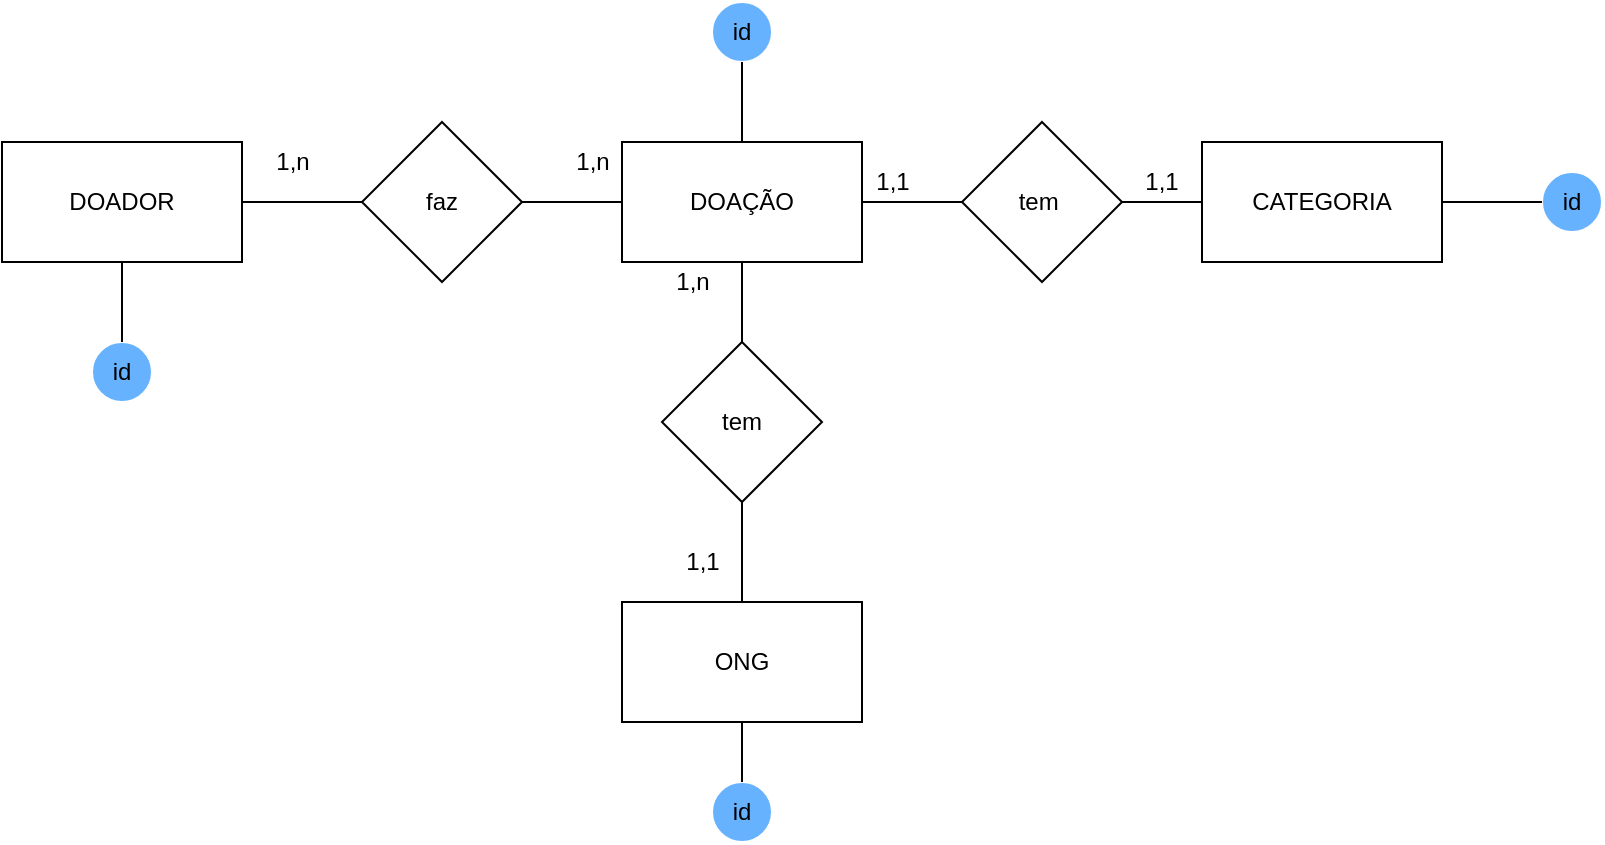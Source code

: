 <mxfile version="14.0.1" type="google"><diagram id="bUmfgjzyvVm1c-oO2VNS" name="Página-1"><mxGraphModel dx="1935" dy="1619" grid="1" gridSize="10" guides="1" tooltips="1" connect="1" arrows="1" fold="1" page="1" pageScale="1" pageWidth="827" pageHeight="1169" math="0" shadow="0"><root><mxCell id="0"/><mxCell id="1" parent="0"/><mxCell id="Uy37xvKwzadFhJlevVAF-1" value="&lt;font style=&quot;vertical-align: inherit&quot;&gt;&lt;font style=&quot;vertical-align: inherit&quot;&gt;CATEGORIA&lt;/font&gt;&lt;/font&gt;" style="rounded=0;whiteSpace=wrap;html=1;" parent="1" vertex="1"><mxGeometry x="560" y="50" width="120" height="60" as="geometry"/></mxCell><mxCell id="Uy37xvKwzadFhJlevVAF-2" value="&lt;font style=&quot;vertical-align: inherit&quot;&gt;&lt;font style=&quot;vertical-align: inherit&quot;&gt;tem&amp;nbsp;&lt;/font&gt;&lt;/font&gt;" style="rhombus;whiteSpace=wrap;html=1;" parent="1" vertex="1"><mxGeometry x="440" y="40" width="80" height="80" as="geometry"/></mxCell><mxCell id="Uy37xvKwzadFhJlevVAF-3" value="&lt;font style=&quot;vertical-align: inherit&quot;&gt;&lt;font style=&quot;vertical-align: inherit&quot;&gt;DOAÇÃO&lt;/font&gt;&lt;/font&gt;" style="rounded=0;whiteSpace=wrap;html=1;" parent="1" vertex="1"><mxGeometry x="270" y="50" width="120" height="60" as="geometry"/></mxCell><mxCell id="Uy37xvKwzadFhJlevVAF-4" value="" style="endArrow=none;html=1;entryX=1;entryY=0.5;entryDx=0;entryDy=0;exitX=0;exitY=0.5;exitDx=0;exitDy=0;" parent="1" source="Uy37xvKwzadFhJlevVAF-2" target="Uy37xvKwzadFhJlevVAF-3" edge="1"><mxGeometry width="50" height="50" relative="1" as="geometry"><mxPoint x="170" y="220" as="sourcePoint"/><mxPoint x="220" y="170" as="targetPoint"/></mxGeometry></mxCell><mxCell id="Uy37xvKwzadFhJlevVAF-5" value="" style="endArrow=none;html=1;entryX=1;entryY=0.5;entryDx=0;entryDy=0;exitX=0;exitY=0.5;exitDx=0;exitDy=0;" parent="1" source="Uy37xvKwzadFhJlevVAF-1" target="Uy37xvKwzadFhJlevVAF-2" edge="1"><mxGeometry width="50" height="50" relative="1" as="geometry"><mxPoint x="110" y="310" as="sourcePoint"/><mxPoint x="160" y="260" as="targetPoint"/></mxGeometry></mxCell><mxCell id="Uy37xvKwzadFhJlevVAF-6" value="&lt;font style=&quot;vertical-align: inherit&quot;&gt;&lt;font style=&quot;vertical-align: inherit&quot;&gt;1,1&lt;/font&gt;&lt;/font&gt;" style="text;html=1;strokeColor=none;fillColor=none;align=center;verticalAlign=middle;whiteSpace=wrap;rounded=0;" parent="1" vertex="1"><mxGeometry x="520" y="60" width="40" height="20" as="geometry"/></mxCell><mxCell id="Uy37xvKwzadFhJlevVAF-7" value="&lt;font style=&quot;vertical-align: inherit&quot;&gt;&lt;font style=&quot;vertical-align: inherit&quot;&gt;1,1&lt;/font&gt;&lt;/font&gt;" style="text;html=1;align=center;verticalAlign=middle;resizable=0;points=[];autosize=1;" parent="1" vertex="1"><mxGeometry x="390" y="60" width="30" height="20" as="geometry"/></mxCell><mxCell id="Uy37xvKwzadFhJlevVAF-8" value="&lt;font style=&quot;vertical-align: inherit&quot;&gt;&lt;font style=&quot;vertical-align: inherit&quot;&gt;DOADOR&lt;/font&gt;&lt;/font&gt;" style="rounded=0;whiteSpace=wrap;html=1;" parent="1" vertex="1"><mxGeometry x="-40" y="50" width="120" height="60" as="geometry"/></mxCell><mxCell id="Uy37xvKwzadFhJlevVAF-9" value="&lt;font style=&quot;vertical-align: inherit&quot;&gt;&lt;font style=&quot;vertical-align: inherit&quot;&gt;ONG&lt;/font&gt;&lt;/font&gt;" style="rounded=0;whiteSpace=wrap;html=1;" parent="1" vertex="1"><mxGeometry x="270" y="280" width="120" height="60" as="geometry"/></mxCell><mxCell id="Uy37xvKwzadFhJlevVAF-10" value="&lt;font style=&quot;vertical-align: inherit&quot;&gt;&lt;font style=&quot;vertical-align: inherit&quot;&gt;faz&lt;/font&gt;&lt;/font&gt;" style="rhombus;whiteSpace=wrap;html=1;" parent="1" vertex="1"><mxGeometry x="140" y="40" width="80" height="80" as="geometry"/></mxCell><mxCell id="Uy37xvKwzadFhJlevVAF-11" value="" style="endArrow=none;html=1;entryX=0;entryY=0.5;entryDx=0;entryDy=0;exitX=1;exitY=0.5;exitDx=0;exitDy=0;" parent="1" source="Uy37xvKwzadFhJlevVAF-8" target="Uy37xvKwzadFhJlevVAF-10" edge="1"><mxGeometry width="50" height="50" relative="1" as="geometry"><mxPoint x="50" y="170" as="sourcePoint"/><mxPoint x="100" y="120" as="targetPoint"/></mxGeometry></mxCell><mxCell id="Uy37xvKwzadFhJlevVAF-12" value="" style="endArrow=none;html=1;entryX=0;entryY=0.5;entryDx=0;entryDy=0;exitX=1;exitY=0.5;exitDx=0;exitDy=0;" parent="1" source="Uy37xvKwzadFhJlevVAF-10" target="Uy37xvKwzadFhJlevVAF-3" edge="1"><mxGeometry width="50" height="50" relative="1" as="geometry"><mxPoint x="190" y="130" as="sourcePoint"/><mxPoint x="240" y="80" as="targetPoint"/></mxGeometry></mxCell><mxCell id="Uy37xvKwzadFhJlevVAF-13" value="&lt;font style=&quot;vertical-align: inherit&quot;&gt;&lt;font style=&quot;vertical-align: inherit&quot;&gt;tem&lt;/font&gt;&lt;/font&gt;" style="rhombus;whiteSpace=wrap;html=1;" parent="1" vertex="1"><mxGeometry x="290" y="150" width="80" height="80" as="geometry"/></mxCell><mxCell id="Uy37xvKwzadFhJlevVAF-14" value="1,n" style="text;html=1;align=center;verticalAlign=middle;resizable=0;points=[];autosize=1;" parent="1" vertex="1"><mxGeometry x="240" y="50" width="30" height="20" as="geometry"/></mxCell><mxCell id="Uy37xvKwzadFhJlevVAF-15" value="1,n" style="text;html=1;align=center;verticalAlign=middle;resizable=0;points=[];autosize=1;" parent="1" vertex="1"><mxGeometry x="90" y="50" width="30" height="20" as="geometry"/></mxCell><mxCell id="Uy37xvKwzadFhJlevVAF-16" value="" style="endArrow=none;html=1;entryX=0.5;entryY=1;entryDx=0;entryDy=0;exitX=0.5;exitY=0;exitDx=0;exitDy=0;" parent="1" source="Uy37xvKwzadFhJlevVAF-13" target="Uy37xvKwzadFhJlevVAF-3" edge="1"><mxGeometry width="50" height="50" relative="1" as="geometry"><mxPoint x="230" y="200" as="sourcePoint"/><mxPoint x="280" y="150" as="targetPoint"/></mxGeometry></mxCell><mxCell id="Uy37xvKwzadFhJlevVAF-17" value="" style="endArrow=none;html=1;entryX=0.5;entryY=1;entryDx=0;entryDy=0;exitX=0.5;exitY=0;exitDx=0;exitDy=0;" parent="1" source="Uy37xvKwzadFhJlevVAF-9" target="Uy37xvKwzadFhJlevVAF-13" edge="1"><mxGeometry width="50" height="50" relative="1" as="geometry"><mxPoint x="200" y="270" as="sourcePoint"/><mxPoint x="250" y="220" as="targetPoint"/></mxGeometry></mxCell><mxCell id="Uy37xvKwzadFhJlevVAF-18" value="1,n" style="text;html=1;align=center;verticalAlign=middle;resizable=0;points=[];autosize=1;" parent="1" vertex="1"><mxGeometry x="290" y="110" width="30" height="20" as="geometry"/></mxCell><mxCell id="Uy37xvKwzadFhJlevVAF-19" value="1,1" style="text;html=1;align=center;verticalAlign=middle;resizable=0;points=[];autosize=1;" parent="1" vertex="1"><mxGeometry x="295" y="250" width="30" height="20" as="geometry"/></mxCell><mxCell id="RyJml0fcZ9yGGGzWkFCx-2" value="id" style="ellipse;whiteSpace=wrap;html=1;aspect=fixed;strokeColor=#FFFFFF;fillColor=#66B2FF;" vertex="1" parent="1"><mxGeometry x="5" y="150" width="30" height="30" as="geometry"/></mxCell><mxCell id="RyJml0fcZ9yGGGzWkFCx-3" value="" style="endArrow=none;html=1;entryX=0.5;entryY=1;entryDx=0;entryDy=0;exitX=0.5;exitY=0;exitDx=0;exitDy=0;" edge="1" parent="1" source="RyJml0fcZ9yGGGzWkFCx-2" target="Uy37xvKwzadFhJlevVAF-8"><mxGeometry width="50" height="50" relative="1" as="geometry"><mxPoint x="-70" y="220" as="sourcePoint"/><mxPoint x="-20" y="170" as="targetPoint"/></mxGeometry></mxCell><mxCell id="RyJml0fcZ9yGGGzWkFCx-4" value="id" style="ellipse;whiteSpace=wrap;html=1;aspect=fixed;strokeColor=#FFFFFF;fillColor=#66B2FF;" vertex="1" parent="1"><mxGeometry x="315" y="-20" width="30" height="30" as="geometry"/></mxCell><mxCell id="RyJml0fcZ9yGGGzWkFCx-5" value="" style="endArrow=none;html=1;entryX=0.5;entryY=1;entryDx=0;entryDy=0;" edge="1" parent="1" source="Uy37xvKwzadFhJlevVAF-3" target="RyJml0fcZ9yGGGzWkFCx-4"><mxGeometry width="50" height="50" relative="1" as="geometry"><mxPoint x="240" y="70" as="sourcePoint"/><mxPoint x="290" y="20" as="targetPoint"/></mxGeometry></mxCell><mxCell id="RyJml0fcZ9yGGGzWkFCx-6" value="id" style="ellipse;whiteSpace=wrap;html=1;aspect=fixed;strokeColor=#FFFFFF;fillColor=#66B2FF;" vertex="1" parent="1"><mxGeometry x="315" y="370" width="30" height="30" as="geometry"/></mxCell><mxCell id="RyJml0fcZ9yGGGzWkFCx-7" value="" style="endArrow=none;html=1;entryX=0.5;entryY=1;entryDx=0;entryDy=0;exitX=0.5;exitY=0;exitDx=0;exitDy=0;" edge="1" parent="1" source="RyJml0fcZ9yGGGzWkFCx-6" target="Uy37xvKwzadFhJlevVAF-9"><mxGeometry width="50" height="50" relative="1" as="geometry"><mxPoint x="190" y="410" as="sourcePoint"/><mxPoint x="240" y="360" as="targetPoint"/></mxGeometry></mxCell><mxCell id="RyJml0fcZ9yGGGzWkFCx-8" value="id" style="ellipse;whiteSpace=wrap;html=1;aspect=fixed;strokeColor=#FFFFFF;fillColor=#66B2FF;" vertex="1" parent="1"><mxGeometry x="730" y="65" width="30" height="30" as="geometry"/></mxCell><mxCell id="RyJml0fcZ9yGGGzWkFCx-9" value="" style="endArrow=none;html=1;entryX=0;entryY=0.5;entryDx=0;entryDy=0;exitX=1;exitY=0.5;exitDx=0;exitDy=0;" edge="1" parent="1" source="Uy37xvKwzadFhJlevVAF-1" target="RyJml0fcZ9yGGGzWkFCx-8"><mxGeometry width="50" height="50" relative="1" as="geometry"><mxPoint x="630" y="230" as="sourcePoint"/><mxPoint x="680" y="180" as="targetPoint"/></mxGeometry></mxCell></root></mxGraphModel></diagram></mxfile>